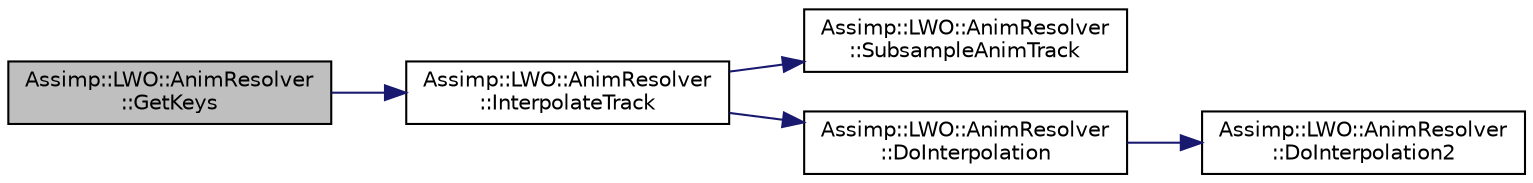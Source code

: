 digraph "Assimp::LWO::AnimResolver::GetKeys"
{
  edge [fontname="Helvetica",fontsize="10",labelfontname="Helvetica",labelfontsize="10"];
  node [fontname="Helvetica",fontsize="10",shape=record];
  rankdir="LR";
  Node1 [label="Assimp::LWO::AnimResolver\l::GetKeys",height=0.2,width=0.4,color="black", fillcolor="grey75", style="filled", fontcolor="black"];
  Node1 -> Node2 [color="midnightblue",fontsize="10",style="solid"];
  Node2 [label="Assimp::LWO::AnimResolver\l::InterpolateTrack",height=0.2,width=0.4,color="black", fillcolor="white", style="filled",URL="$class_assimp_1_1_l_w_o_1_1_anim_resolver.html#a833d3f6bed953d02dbd7b98537521c1b",tooltip="Interpolate 2 tracks if one is given. "];
  Node2 -> Node3 [color="midnightblue",fontsize="10",style="solid"];
  Node3 [label="Assimp::LWO::AnimResolver\l::SubsampleAnimTrack",height=0.2,width=0.4,color="black", fillcolor="white", style="filled",URL="$class_assimp_1_1_l_w_o_1_1_anim_resolver.html#ae22a39c212d454463abc6d1d4bf9b7f8",tooltip="Subsample an animation track by a given sampling rate. "];
  Node2 -> Node4 [color="midnightblue",fontsize="10",style="solid"];
  Node4 [label="Assimp::LWO::AnimResolver\l::DoInterpolation",height=0.2,width=0.4,color="black", fillcolor="white", style="filled",URL="$class_assimp_1_1_l_w_o_1_1_anim_resolver.html#a9af2ed1a4667b425ac46440c182a3f74",tooltip="Resolve a single animation key by applying the right interpolation to it. "];
  Node4 -> Node5 [color="midnightblue",fontsize="10",style="solid"];
  Node5 [label="Assimp::LWO::AnimResolver\l::DoInterpolation2",height=0.2,width=0.4,color="black", fillcolor="white", style="filled",URL="$class_assimp_1_1_l_w_o_1_1_anim_resolver.html#a836e5acf927a945537e446b7e61aa5ee",tooltip="Almost the same, except we won&#39;t handle pre/post conditions here. "];
}
